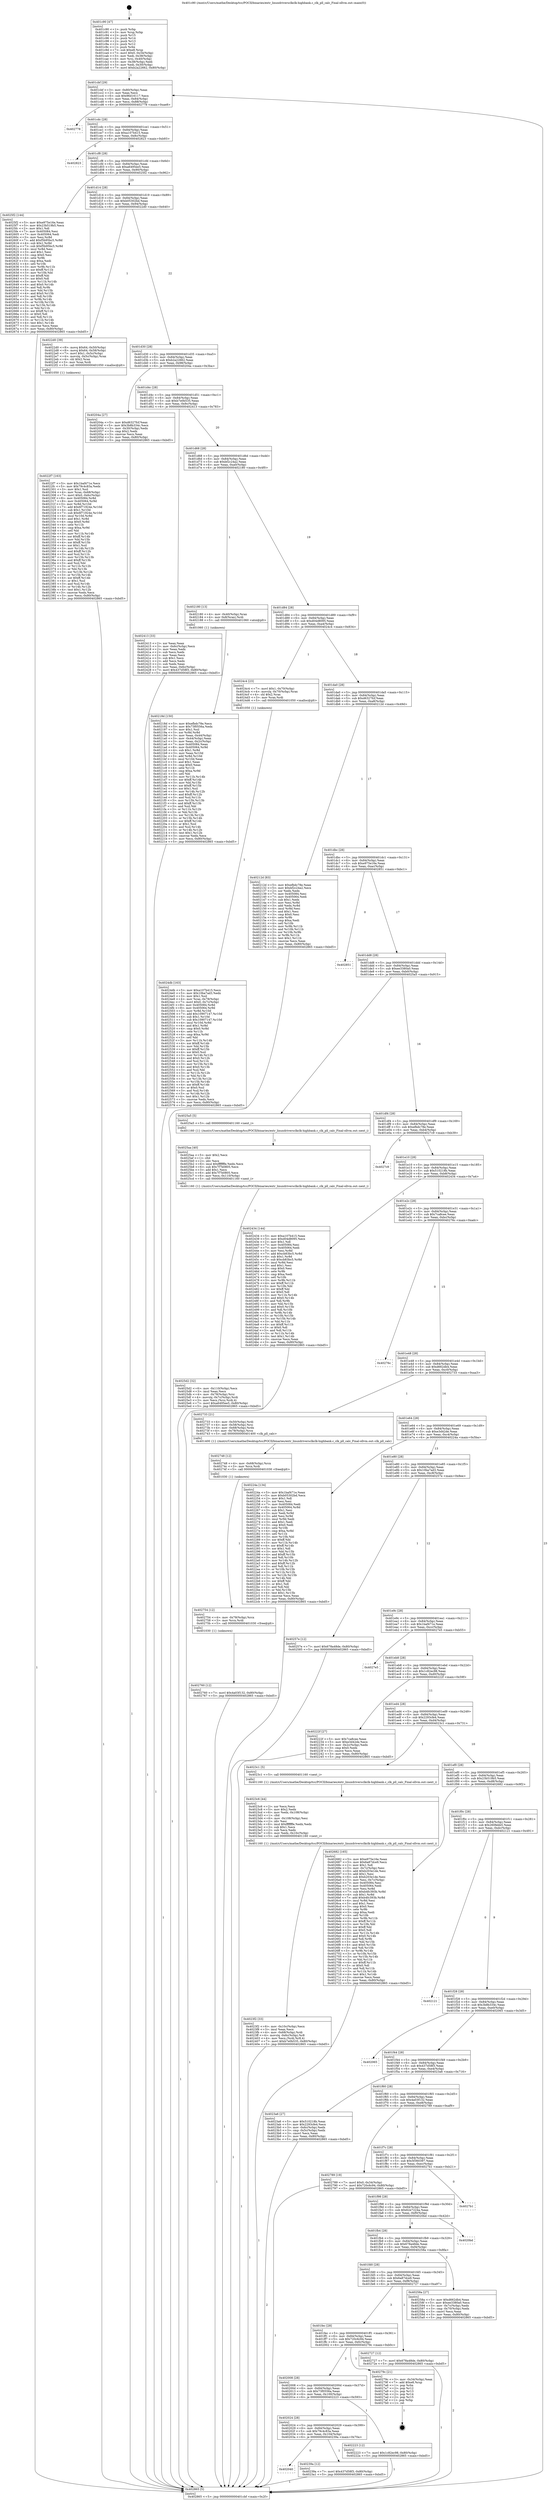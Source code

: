 digraph "0x401c90" {
  label = "0x401c90 (/mnt/c/Users/mathe/Desktop/tcc/POCII/binaries/extr_linuxdriversclkclk-highbank.c_clk_pll_calc_Final-ollvm.out::main(0))"
  labelloc = "t"
  node[shape=record]

  Entry [label="",width=0.3,height=0.3,shape=circle,fillcolor=black,style=filled]
  "0x401cbf" [label="{
     0x401cbf [29]\l
     | [instrs]\l
     &nbsp;&nbsp;0x401cbf \<+3\>: mov -0x80(%rbp),%eax\l
     &nbsp;&nbsp;0x401cc2 \<+2\>: mov %eax,%ecx\l
     &nbsp;&nbsp;0x401cc4 \<+6\>: sub $0x96d16117,%ecx\l
     &nbsp;&nbsp;0x401cca \<+6\>: mov %eax,-0x84(%rbp)\l
     &nbsp;&nbsp;0x401cd0 \<+6\>: mov %ecx,-0x88(%rbp)\l
     &nbsp;&nbsp;0x401cd6 \<+6\>: je 0000000000402778 \<main+0xae8\>\l
  }"]
  "0x402778" [label="{
     0x402778\l
  }", style=dashed]
  "0x401cdc" [label="{
     0x401cdc [28]\l
     | [instrs]\l
     &nbsp;&nbsp;0x401cdc \<+5\>: jmp 0000000000401ce1 \<main+0x51\>\l
     &nbsp;&nbsp;0x401ce1 \<+6\>: mov -0x84(%rbp),%eax\l
     &nbsp;&nbsp;0x401ce7 \<+5\>: sub $0xa107b415,%eax\l
     &nbsp;&nbsp;0x401cec \<+6\>: mov %eax,-0x8c(%rbp)\l
     &nbsp;&nbsp;0x401cf2 \<+6\>: je 0000000000402823 \<main+0xb93\>\l
  }"]
  Exit [label="",width=0.3,height=0.3,shape=circle,fillcolor=black,style=filled,peripheries=2]
  "0x402823" [label="{
     0x402823\l
  }", style=dashed]
  "0x401cf8" [label="{
     0x401cf8 [28]\l
     | [instrs]\l
     &nbsp;&nbsp;0x401cf8 \<+5\>: jmp 0000000000401cfd \<main+0x6d\>\l
     &nbsp;&nbsp;0x401cfd \<+6\>: mov -0x84(%rbp),%eax\l
     &nbsp;&nbsp;0x401d03 \<+5\>: sub $0xa6495ee5,%eax\l
     &nbsp;&nbsp;0x401d08 \<+6\>: mov %eax,-0x90(%rbp)\l
     &nbsp;&nbsp;0x401d0e \<+6\>: je 00000000004025f2 \<main+0x962\>\l
  }"]
  "0x402760" [label="{
     0x402760 [12]\l
     | [instrs]\l
     &nbsp;&nbsp;0x402760 \<+7\>: movl $0x4a03f132,-0x80(%rbp)\l
     &nbsp;&nbsp;0x402767 \<+5\>: jmp 0000000000402865 \<main+0xbd5\>\l
  }"]
  "0x4025f2" [label="{
     0x4025f2 [144]\l
     | [instrs]\l
     &nbsp;&nbsp;0x4025f2 \<+5\>: mov $0xe975e16e,%eax\l
     &nbsp;&nbsp;0x4025f7 \<+5\>: mov $0x23b519b5,%ecx\l
     &nbsp;&nbsp;0x4025fc \<+2\>: mov $0x1,%dl\l
     &nbsp;&nbsp;0x4025fe \<+7\>: mov 0x405084,%esi\l
     &nbsp;&nbsp;0x402605 \<+7\>: mov 0x405064,%edi\l
     &nbsp;&nbsp;0x40260c \<+3\>: mov %esi,%r8d\l
     &nbsp;&nbsp;0x40260f \<+7\>: add $0xf5b95bc5,%r8d\l
     &nbsp;&nbsp;0x402616 \<+4\>: sub $0x1,%r8d\l
     &nbsp;&nbsp;0x40261a \<+7\>: sub $0xf5b95bc5,%r8d\l
     &nbsp;&nbsp;0x402621 \<+4\>: imul %r8d,%esi\l
     &nbsp;&nbsp;0x402625 \<+3\>: and $0x1,%esi\l
     &nbsp;&nbsp;0x402628 \<+3\>: cmp $0x0,%esi\l
     &nbsp;&nbsp;0x40262b \<+4\>: sete %r9b\l
     &nbsp;&nbsp;0x40262f \<+3\>: cmp $0xa,%edi\l
     &nbsp;&nbsp;0x402632 \<+4\>: setl %r10b\l
     &nbsp;&nbsp;0x402636 \<+3\>: mov %r9b,%r11b\l
     &nbsp;&nbsp;0x402639 \<+4\>: xor $0xff,%r11b\l
     &nbsp;&nbsp;0x40263d \<+3\>: mov %r10b,%bl\l
     &nbsp;&nbsp;0x402640 \<+3\>: xor $0xff,%bl\l
     &nbsp;&nbsp;0x402643 \<+3\>: xor $0x0,%dl\l
     &nbsp;&nbsp;0x402646 \<+3\>: mov %r11b,%r14b\l
     &nbsp;&nbsp;0x402649 \<+4\>: and $0x0,%r14b\l
     &nbsp;&nbsp;0x40264d \<+3\>: and %dl,%r9b\l
     &nbsp;&nbsp;0x402650 \<+3\>: mov %bl,%r15b\l
     &nbsp;&nbsp;0x402653 \<+4\>: and $0x0,%r15b\l
     &nbsp;&nbsp;0x402657 \<+3\>: and %dl,%r10b\l
     &nbsp;&nbsp;0x40265a \<+3\>: or %r9b,%r14b\l
     &nbsp;&nbsp;0x40265d \<+3\>: or %r10b,%r15b\l
     &nbsp;&nbsp;0x402660 \<+3\>: xor %r15b,%r14b\l
     &nbsp;&nbsp;0x402663 \<+3\>: or %bl,%r11b\l
     &nbsp;&nbsp;0x402666 \<+4\>: xor $0xff,%r11b\l
     &nbsp;&nbsp;0x40266a \<+3\>: or $0x0,%dl\l
     &nbsp;&nbsp;0x40266d \<+3\>: and %dl,%r11b\l
     &nbsp;&nbsp;0x402670 \<+3\>: or %r11b,%r14b\l
     &nbsp;&nbsp;0x402673 \<+4\>: test $0x1,%r14b\l
     &nbsp;&nbsp;0x402677 \<+3\>: cmovne %ecx,%eax\l
     &nbsp;&nbsp;0x40267a \<+3\>: mov %eax,-0x80(%rbp)\l
     &nbsp;&nbsp;0x40267d \<+5\>: jmp 0000000000402865 \<main+0xbd5\>\l
  }"]
  "0x401d14" [label="{
     0x401d14 [28]\l
     | [instrs]\l
     &nbsp;&nbsp;0x401d14 \<+5\>: jmp 0000000000401d19 \<main+0x89\>\l
     &nbsp;&nbsp;0x401d19 \<+6\>: mov -0x84(%rbp),%eax\l
     &nbsp;&nbsp;0x401d1f \<+5\>: sub $0xb05302bd,%eax\l
     &nbsp;&nbsp;0x401d24 \<+6\>: mov %eax,-0x94(%rbp)\l
     &nbsp;&nbsp;0x401d2a \<+6\>: je 00000000004022d0 \<main+0x640\>\l
  }"]
  "0x402754" [label="{
     0x402754 [12]\l
     | [instrs]\l
     &nbsp;&nbsp;0x402754 \<+4\>: mov -0x78(%rbp),%rcx\l
     &nbsp;&nbsp;0x402758 \<+3\>: mov %rcx,%rdi\l
     &nbsp;&nbsp;0x40275b \<+5\>: call 0000000000401030 \<free@plt\>\l
     | [calls]\l
     &nbsp;&nbsp;0x401030 \{1\} (unknown)\l
  }"]
  "0x4022d0" [label="{
     0x4022d0 [39]\l
     | [instrs]\l
     &nbsp;&nbsp;0x4022d0 \<+8\>: movq $0x64,-0x50(%rbp)\l
     &nbsp;&nbsp;0x4022d8 \<+8\>: movq $0x64,-0x58(%rbp)\l
     &nbsp;&nbsp;0x4022e0 \<+7\>: movl $0x1,-0x5c(%rbp)\l
     &nbsp;&nbsp;0x4022e7 \<+4\>: movslq -0x5c(%rbp),%rax\l
     &nbsp;&nbsp;0x4022eb \<+4\>: shl $0x2,%rax\l
     &nbsp;&nbsp;0x4022ef \<+3\>: mov %rax,%rdi\l
     &nbsp;&nbsp;0x4022f2 \<+5\>: call 0000000000401050 \<malloc@plt\>\l
     | [calls]\l
     &nbsp;&nbsp;0x401050 \{1\} (unknown)\l
  }"]
  "0x401d30" [label="{
     0x401d30 [28]\l
     | [instrs]\l
     &nbsp;&nbsp;0x401d30 \<+5\>: jmp 0000000000401d35 \<main+0xa5\>\l
     &nbsp;&nbsp;0x401d35 \<+6\>: mov -0x84(%rbp),%eax\l
     &nbsp;&nbsp;0x401d3b \<+5\>: sub $0xb2a22662,%eax\l
     &nbsp;&nbsp;0x401d40 \<+6\>: mov %eax,-0x98(%rbp)\l
     &nbsp;&nbsp;0x401d46 \<+6\>: je 000000000040204a \<main+0x3ba\>\l
  }"]
  "0x402748" [label="{
     0x402748 [12]\l
     | [instrs]\l
     &nbsp;&nbsp;0x402748 \<+4\>: mov -0x68(%rbp),%rcx\l
     &nbsp;&nbsp;0x40274c \<+3\>: mov %rcx,%rdi\l
     &nbsp;&nbsp;0x40274f \<+5\>: call 0000000000401030 \<free@plt\>\l
     | [calls]\l
     &nbsp;&nbsp;0x401030 \{1\} (unknown)\l
  }"]
  "0x40204a" [label="{
     0x40204a [27]\l
     | [instrs]\l
     &nbsp;&nbsp;0x40204a \<+5\>: mov $0xd6327fcf,%eax\l
     &nbsp;&nbsp;0x40204f \<+5\>: mov $0x3b8b334c,%ecx\l
     &nbsp;&nbsp;0x402054 \<+3\>: mov -0x30(%rbp),%edx\l
     &nbsp;&nbsp;0x402057 \<+3\>: cmp $0x2,%edx\l
     &nbsp;&nbsp;0x40205a \<+3\>: cmovne %ecx,%eax\l
     &nbsp;&nbsp;0x40205d \<+3\>: mov %eax,-0x80(%rbp)\l
     &nbsp;&nbsp;0x402060 \<+5\>: jmp 0000000000402865 \<main+0xbd5\>\l
  }"]
  "0x401d4c" [label="{
     0x401d4c [28]\l
     | [instrs]\l
     &nbsp;&nbsp;0x401d4c \<+5\>: jmp 0000000000401d51 \<main+0xc1\>\l
     &nbsp;&nbsp;0x401d51 \<+6\>: mov -0x84(%rbp),%eax\l
     &nbsp;&nbsp;0x401d57 \<+5\>: sub $0xb7e0b535,%eax\l
     &nbsp;&nbsp;0x401d5c \<+6\>: mov %eax,-0x9c(%rbp)\l
     &nbsp;&nbsp;0x401d62 \<+6\>: je 0000000000402413 \<main+0x783\>\l
  }"]
  "0x402865" [label="{
     0x402865 [5]\l
     | [instrs]\l
     &nbsp;&nbsp;0x402865 \<+5\>: jmp 0000000000401cbf \<main+0x2f\>\l
  }"]
  "0x401c90" [label="{
     0x401c90 [47]\l
     | [instrs]\l
     &nbsp;&nbsp;0x401c90 \<+1\>: push %rbp\l
     &nbsp;&nbsp;0x401c91 \<+3\>: mov %rsp,%rbp\l
     &nbsp;&nbsp;0x401c94 \<+2\>: push %r15\l
     &nbsp;&nbsp;0x401c96 \<+2\>: push %r14\l
     &nbsp;&nbsp;0x401c98 \<+2\>: push %r13\l
     &nbsp;&nbsp;0x401c9a \<+2\>: push %r12\l
     &nbsp;&nbsp;0x401c9c \<+1\>: push %rbx\l
     &nbsp;&nbsp;0x401c9d \<+7\>: sub $0xe8,%rsp\l
     &nbsp;&nbsp;0x401ca4 \<+7\>: movl $0x0,-0x34(%rbp)\l
     &nbsp;&nbsp;0x401cab \<+3\>: mov %edi,-0x38(%rbp)\l
     &nbsp;&nbsp;0x401cae \<+4\>: mov %rsi,-0x40(%rbp)\l
     &nbsp;&nbsp;0x401cb2 \<+3\>: mov -0x38(%rbp),%edi\l
     &nbsp;&nbsp;0x401cb5 \<+3\>: mov %edi,-0x30(%rbp)\l
     &nbsp;&nbsp;0x401cb8 \<+7\>: movl $0xb2a22662,-0x80(%rbp)\l
  }"]
  "0x4025d2" [label="{
     0x4025d2 [32]\l
     | [instrs]\l
     &nbsp;&nbsp;0x4025d2 \<+6\>: mov -0x110(%rbp),%ecx\l
     &nbsp;&nbsp;0x4025d8 \<+3\>: imul %eax,%ecx\l
     &nbsp;&nbsp;0x4025db \<+4\>: mov -0x78(%rbp),%rsi\l
     &nbsp;&nbsp;0x4025df \<+4\>: movslq -0x7c(%rbp),%rdi\l
     &nbsp;&nbsp;0x4025e3 \<+3\>: mov %ecx,(%rsi,%rdi,4)\l
     &nbsp;&nbsp;0x4025e6 \<+7\>: movl $0xa6495ee5,-0x80(%rbp)\l
     &nbsp;&nbsp;0x4025ed \<+5\>: jmp 0000000000402865 \<main+0xbd5\>\l
  }"]
  "0x402413" [label="{
     0x402413 [33]\l
     | [instrs]\l
     &nbsp;&nbsp;0x402413 \<+2\>: xor %eax,%eax\l
     &nbsp;&nbsp;0x402415 \<+3\>: mov -0x6c(%rbp),%ecx\l
     &nbsp;&nbsp;0x402418 \<+2\>: mov %eax,%edx\l
     &nbsp;&nbsp;0x40241a \<+2\>: sub %ecx,%edx\l
     &nbsp;&nbsp;0x40241c \<+2\>: mov %eax,%ecx\l
     &nbsp;&nbsp;0x40241e \<+3\>: sub $0x1,%ecx\l
     &nbsp;&nbsp;0x402421 \<+2\>: add %ecx,%edx\l
     &nbsp;&nbsp;0x402423 \<+2\>: sub %edx,%eax\l
     &nbsp;&nbsp;0x402425 \<+3\>: mov %eax,-0x6c(%rbp)\l
     &nbsp;&nbsp;0x402428 \<+7\>: movl $0x437d58f3,-0x80(%rbp)\l
     &nbsp;&nbsp;0x40242f \<+5\>: jmp 0000000000402865 \<main+0xbd5\>\l
  }"]
  "0x401d68" [label="{
     0x401d68 [28]\l
     | [instrs]\l
     &nbsp;&nbsp;0x401d68 \<+5\>: jmp 0000000000401d6d \<main+0xdd\>\l
     &nbsp;&nbsp;0x401d6d \<+6\>: mov -0x84(%rbp),%eax\l
     &nbsp;&nbsp;0x401d73 \<+5\>: sub $0xbf2c24a2,%eax\l
     &nbsp;&nbsp;0x401d78 \<+6\>: mov %eax,-0xa0(%rbp)\l
     &nbsp;&nbsp;0x401d7e \<+6\>: je 0000000000402180 \<main+0x4f0\>\l
  }"]
  "0x4025aa" [label="{
     0x4025aa [40]\l
     | [instrs]\l
     &nbsp;&nbsp;0x4025aa \<+5\>: mov $0x2,%ecx\l
     &nbsp;&nbsp;0x4025af \<+1\>: cltd\l
     &nbsp;&nbsp;0x4025b0 \<+2\>: idiv %ecx\l
     &nbsp;&nbsp;0x4025b2 \<+6\>: imul $0xfffffffe,%edx,%ecx\l
     &nbsp;&nbsp;0x4025b8 \<+6\>: sub $0x7f7b0805,%ecx\l
     &nbsp;&nbsp;0x4025be \<+3\>: add $0x1,%ecx\l
     &nbsp;&nbsp;0x4025c1 \<+6\>: add $0x7f7b0805,%ecx\l
     &nbsp;&nbsp;0x4025c7 \<+6\>: mov %ecx,-0x110(%rbp)\l
     &nbsp;&nbsp;0x4025cd \<+5\>: call 0000000000401160 \<next_i\>\l
     | [calls]\l
     &nbsp;&nbsp;0x401160 \{1\} (/mnt/c/Users/mathe/Desktop/tcc/POCII/binaries/extr_linuxdriversclkclk-highbank.c_clk_pll_calc_Final-ollvm.out::next_i)\l
  }"]
  "0x402180" [label="{
     0x402180 [13]\l
     | [instrs]\l
     &nbsp;&nbsp;0x402180 \<+4\>: mov -0x40(%rbp),%rax\l
     &nbsp;&nbsp;0x402184 \<+4\>: mov 0x8(%rax),%rdi\l
     &nbsp;&nbsp;0x402188 \<+5\>: call 0000000000401060 \<atoi@plt\>\l
     | [calls]\l
     &nbsp;&nbsp;0x401060 \{1\} (unknown)\l
  }"]
  "0x401d84" [label="{
     0x401d84 [28]\l
     | [instrs]\l
     &nbsp;&nbsp;0x401d84 \<+5\>: jmp 0000000000401d89 \<main+0xf9\>\l
     &nbsp;&nbsp;0x401d89 \<+6\>: mov -0x84(%rbp),%eax\l
     &nbsp;&nbsp;0x401d8f \<+5\>: sub $0xd04d8095,%eax\l
     &nbsp;&nbsp;0x401d94 \<+6\>: mov %eax,-0xa4(%rbp)\l
     &nbsp;&nbsp;0x401d9a \<+6\>: je 00000000004024c4 \<main+0x834\>\l
  }"]
  "0x4024db" [label="{
     0x4024db [163]\l
     | [instrs]\l
     &nbsp;&nbsp;0x4024db \<+5\>: mov $0xa107b415,%ecx\l
     &nbsp;&nbsp;0x4024e0 \<+5\>: mov $0x10ba7ad3,%edx\l
     &nbsp;&nbsp;0x4024e5 \<+3\>: mov $0x1,%sil\l
     &nbsp;&nbsp;0x4024e8 \<+4\>: mov %rax,-0x78(%rbp)\l
     &nbsp;&nbsp;0x4024ec \<+7\>: movl $0x0,-0x7c(%rbp)\l
     &nbsp;&nbsp;0x4024f3 \<+8\>: mov 0x405084,%r8d\l
     &nbsp;&nbsp;0x4024fb \<+8\>: mov 0x405064,%r9d\l
     &nbsp;&nbsp;0x402503 \<+3\>: mov %r8d,%r10d\l
     &nbsp;&nbsp;0x402506 \<+7\>: add $0x10907147,%r10d\l
     &nbsp;&nbsp;0x40250d \<+4\>: sub $0x1,%r10d\l
     &nbsp;&nbsp;0x402511 \<+7\>: sub $0x10907147,%r10d\l
     &nbsp;&nbsp;0x402518 \<+4\>: imul %r10d,%r8d\l
     &nbsp;&nbsp;0x40251c \<+4\>: and $0x1,%r8d\l
     &nbsp;&nbsp;0x402520 \<+4\>: cmp $0x0,%r8d\l
     &nbsp;&nbsp;0x402524 \<+4\>: sete %r11b\l
     &nbsp;&nbsp;0x402528 \<+4\>: cmp $0xa,%r9d\l
     &nbsp;&nbsp;0x40252c \<+3\>: setl %bl\l
     &nbsp;&nbsp;0x40252f \<+3\>: mov %r11b,%r14b\l
     &nbsp;&nbsp;0x402532 \<+4\>: xor $0xff,%r14b\l
     &nbsp;&nbsp;0x402536 \<+3\>: mov %bl,%r15b\l
     &nbsp;&nbsp;0x402539 \<+4\>: xor $0xff,%r15b\l
     &nbsp;&nbsp;0x40253d \<+4\>: xor $0x0,%sil\l
     &nbsp;&nbsp;0x402541 \<+3\>: mov %r14b,%r12b\l
     &nbsp;&nbsp;0x402544 \<+4\>: and $0x0,%r12b\l
     &nbsp;&nbsp;0x402548 \<+3\>: and %sil,%r11b\l
     &nbsp;&nbsp;0x40254b \<+3\>: mov %r15b,%r13b\l
     &nbsp;&nbsp;0x40254e \<+4\>: and $0x0,%r13b\l
     &nbsp;&nbsp;0x402552 \<+3\>: and %sil,%bl\l
     &nbsp;&nbsp;0x402555 \<+3\>: or %r11b,%r12b\l
     &nbsp;&nbsp;0x402558 \<+3\>: or %bl,%r13b\l
     &nbsp;&nbsp;0x40255b \<+3\>: xor %r13b,%r12b\l
     &nbsp;&nbsp;0x40255e \<+3\>: or %r15b,%r14b\l
     &nbsp;&nbsp;0x402561 \<+4\>: xor $0xff,%r14b\l
     &nbsp;&nbsp;0x402565 \<+4\>: or $0x0,%sil\l
     &nbsp;&nbsp;0x402569 \<+3\>: and %sil,%r14b\l
     &nbsp;&nbsp;0x40256c \<+3\>: or %r14b,%r12b\l
     &nbsp;&nbsp;0x40256f \<+4\>: test $0x1,%r12b\l
     &nbsp;&nbsp;0x402573 \<+3\>: cmovne %edx,%ecx\l
     &nbsp;&nbsp;0x402576 \<+3\>: mov %ecx,-0x80(%rbp)\l
     &nbsp;&nbsp;0x402579 \<+5\>: jmp 0000000000402865 \<main+0xbd5\>\l
  }"]
  "0x4024c4" [label="{
     0x4024c4 [23]\l
     | [instrs]\l
     &nbsp;&nbsp;0x4024c4 \<+7\>: movl $0x1,-0x70(%rbp)\l
     &nbsp;&nbsp;0x4024cb \<+4\>: movslq -0x70(%rbp),%rax\l
     &nbsp;&nbsp;0x4024cf \<+4\>: shl $0x2,%rax\l
     &nbsp;&nbsp;0x4024d3 \<+3\>: mov %rax,%rdi\l
     &nbsp;&nbsp;0x4024d6 \<+5\>: call 0000000000401050 \<malloc@plt\>\l
     | [calls]\l
     &nbsp;&nbsp;0x401050 \{1\} (unknown)\l
  }"]
  "0x401da0" [label="{
     0x401da0 [28]\l
     | [instrs]\l
     &nbsp;&nbsp;0x401da0 \<+5\>: jmp 0000000000401da5 \<main+0x115\>\l
     &nbsp;&nbsp;0x401da5 \<+6\>: mov -0x84(%rbp),%eax\l
     &nbsp;&nbsp;0x401dab \<+5\>: sub $0xd6327fcf,%eax\l
     &nbsp;&nbsp;0x401db0 \<+6\>: mov %eax,-0xa8(%rbp)\l
     &nbsp;&nbsp;0x401db6 \<+6\>: je 000000000040212d \<main+0x49d\>\l
  }"]
  "0x4023f2" [label="{
     0x4023f2 [33]\l
     | [instrs]\l
     &nbsp;&nbsp;0x4023f2 \<+6\>: mov -0x10c(%rbp),%ecx\l
     &nbsp;&nbsp;0x4023f8 \<+3\>: imul %eax,%ecx\l
     &nbsp;&nbsp;0x4023fb \<+4\>: mov -0x68(%rbp),%rdi\l
     &nbsp;&nbsp;0x4023ff \<+4\>: movslq -0x6c(%rbp),%r8\l
     &nbsp;&nbsp;0x402403 \<+4\>: mov %ecx,(%rdi,%r8,4)\l
     &nbsp;&nbsp;0x402407 \<+7\>: movl $0xb7e0b535,-0x80(%rbp)\l
     &nbsp;&nbsp;0x40240e \<+5\>: jmp 0000000000402865 \<main+0xbd5\>\l
  }"]
  "0x40212d" [label="{
     0x40212d [83]\l
     | [instrs]\l
     &nbsp;&nbsp;0x40212d \<+5\>: mov $0xefbdc78e,%eax\l
     &nbsp;&nbsp;0x402132 \<+5\>: mov $0xbf2c24a2,%ecx\l
     &nbsp;&nbsp;0x402137 \<+2\>: xor %edx,%edx\l
     &nbsp;&nbsp;0x402139 \<+7\>: mov 0x405084,%esi\l
     &nbsp;&nbsp;0x402140 \<+7\>: mov 0x405064,%edi\l
     &nbsp;&nbsp;0x402147 \<+3\>: sub $0x1,%edx\l
     &nbsp;&nbsp;0x40214a \<+3\>: mov %esi,%r8d\l
     &nbsp;&nbsp;0x40214d \<+3\>: add %edx,%r8d\l
     &nbsp;&nbsp;0x402150 \<+4\>: imul %r8d,%esi\l
     &nbsp;&nbsp;0x402154 \<+3\>: and $0x1,%esi\l
     &nbsp;&nbsp;0x402157 \<+3\>: cmp $0x0,%esi\l
     &nbsp;&nbsp;0x40215a \<+4\>: sete %r9b\l
     &nbsp;&nbsp;0x40215e \<+3\>: cmp $0xa,%edi\l
     &nbsp;&nbsp;0x402161 \<+4\>: setl %r10b\l
     &nbsp;&nbsp;0x402165 \<+3\>: mov %r9b,%r11b\l
     &nbsp;&nbsp;0x402168 \<+3\>: and %r10b,%r11b\l
     &nbsp;&nbsp;0x40216b \<+3\>: xor %r10b,%r9b\l
     &nbsp;&nbsp;0x40216e \<+3\>: or %r9b,%r11b\l
     &nbsp;&nbsp;0x402171 \<+4\>: test $0x1,%r11b\l
     &nbsp;&nbsp;0x402175 \<+3\>: cmovne %ecx,%eax\l
     &nbsp;&nbsp;0x402178 \<+3\>: mov %eax,-0x80(%rbp)\l
     &nbsp;&nbsp;0x40217b \<+5\>: jmp 0000000000402865 \<main+0xbd5\>\l
  }"]
  "0x401dbc" [label="{
     0x401dbc [28]\l
     | [instrs]\l
     &nbsp;&nbsp;0x401dbc \<+5\>: jmp 0000000000401dc1 \<main+0x131\>\l
     &nbsp;&nbsp;0x401dc1 \<+6\>: mov -0x84(%rbp),%eax\l
     &nbsp;&nbsp;0x401dc7 \<+5\>: sub $0xe975e16e,%eax\l
     &nbsp;&nbsp;0x401dcc \<+6\>: mov %eax,-0xac(%rbp)\l
     &nbsp;&nbsp;0x401dd2 \<+6\>: je 0000000000402851 \<main+0xbc1\>\l
  }"]
  "0x40218d" [label="{
     0x40218d [150]\l
     | [instrs]\l
     &nbsp;&nbsp;0x40218d \<+5\>: mov $0xefbdc78e,%ecx\l
     &nbsp;&nbsp;0x402192 \<+5\>: mov $0x73f0556a,%edx\l
     &nbsp;&nbsp;0x402197 \<+3\>: mov $0x1,%sil\l
     &nbsp;&nbsp;0x40219a \<+3\>: xor %r8d,%r8d\l
     &nbsp;&nbsp;0x40219d \<+3\>: mov %eax,-0x44(%rbp)\l
     &nbsp;&nbsp;0x4021a0 \<+3\>: mov -0x44(%rbp),%eax\l
     &nbsp;&nbsp;0x4021a3 \<+3\>: mov %eax,-0x2c(%rbp)\l
     &nbsp;&nbsp;0x4021a6 \<+7\>: mov 0x405084,%eax\l
     &nbsp;&nbsp;0x4021ad \<+8\>: mov 0x405064,%r9d\l
     &nbsp;&nbsp;0x4021b5 \<+4\>: sub $0x1,%r8d\l
     &nbsp;&nbsp;0x4021b9 \<+3\>: mov %eax,%r10d\l
     &nbsp;&nbsp;0x4021bc \<+3\>: add %r8d,%r10d\l
     &nbsp;&nbsp;0x4021bf \<+4\>: imul %r10d,%eax\l
     &nbsp;&nbsp;0x4021c3 \<+3\>: and $0x1,%eax\l
     &nbsp;&nbsp;0x4021c6 \<+3\>: cmp $0x0,%eax\l
     &nbsp;&nbsp;0x4021c9 \<+4\>: sete %r11b\l
     &nbsp;&nbsp;0x4021cd \<+4\>: cmp $0xa,%r9d\l
     &nbsp;&nbsp;0x4021d1 \<+3\>: setl %bl\l
     &nbsp;&nbsp;0x4021d4 \<+3\>: mov %r11b,%r14b\l
     &nbsp;&nbsp;0x4021d7 \<+4\>: xor $0xff,%r14b\l
     &nbsp;&nbsp;0x4021db \<+3\>: mov %bl,%r15b\l
     &nbsp;&nbsp;0x4021de \<+4\>: xor $0xff,%r15b\l
     &nbsp;&nbsp;0x4021e2 \<+4\>: xor $0x1,%sil\l
     &nbsp;&nbsp;0x4021e6 \<+3\>: mov %r14b,%r12b\l
     &nbsp;&nbsp;0x4021e9 \<+4\>: and $0xff,%r12b\l
     &nbsp;&nbsp;0x4021ed \<+3\>: and %sil,%r11b\l
     &nbsp;&nbsp;0x4021f0 \<+3\>: mov %r15b,%r13b\l
     &nbsp;&nbsp;0x4021f3 \<+4\>: and $0xff,%r13b\l
     &nbsp;&nbsp;0x4021f7 \<+3\>: and %sil,%bl\l
     &nbsp;&nbsp;0x4021fa \<+3\>: or %r11b,%r12b\l
     &nbsp;&nbsp;0x4021fd \<+3\>: or %bl,%r13b\l
     &nbsp;&nbsp;0x402200 \<+3\>: xor %r13b,%r12b\l
     &nbsp;&nbsp;0x402203 \<+3\>: or %r15b,%r14b\l
     &nbsp;&nbsp;0x402206 \<+4\>: xor $0xff,%r14b\l
     &nbsp;&nbsp;0x40220a \<+4\>: or $0x1,%sil\l
     &nbsp;&nbsp;0x40220e \<+3\>: and %sil,%r14b\l
     &nbsp;&nbsp;0x402211 \<+3\>: or %r14b,%r12b\l
     &nbsp;&nbsp;0x402214 \<+4\>: test $0x1,%r12b\l
     &nbsp;&nbsp;0x402218 \<+3\>: cmovne %edx,%ecx\l
     &nbsp;&nbsp;0x40221b \<+3\>: mov %ecx,-0x80(%rbp)\l
     &nbsp;&nbsp;0x40221e \<+5\>: jmp 0000000000402865 \<main+0xbd5\>\l
  }"]
  "0x4023c6" [label="{
     0x4023c6 [44]\l
     | [instrs]\l
     &nbsp;&nbsp;0x4023c6 \<+2\>: xor %ecx,%ecx\l
     &nbsp;&nbsp;0x4023c8 \<+5\>: mov $0x2,%edx\l
     &nbsp;&nbsp;0x4023cd \<+6\>: mov %edx,-0x108(%rbp)\l
     &nbsp;&nbsp;0x4023d3 \<+1\>: cltd\l
     &nbsp;&nbsp;0x4023d4 \<+6\>: mov -0x108(%rbp),%esi\l
     &nbsp;&nbsp;0x4023da \<+2\>: idiv %esi\l
     &nbsp;&nbsp;0x4023dc \<+6\>: imul $0xfffffffe,%edx,%edx\l
     &nbsp;&nbsp;0x4023e2 \<+3\>: sub $0x1,%ecx\l
     &nbsp;&nbsp;0x4023e5 \<+2\>: sub %ecx,%edx\l
     &nbsp;&nbsp;0x4023e7 \<+6\>: mov %edx,-0x10c(%rbp)\l
     &nbsp;&nbsp;0x4023ed \<+5\>: call 0000000000401160 \<next_i\>\l
     | [calls]\l
     &nbsp;&nbsp;0x401160 \{1\} (/mnt/c/Users/mathe/Desktop/tcc/POCII/binaries/extr_linuxdriversclkclk-highbank.c_clk_pll_calc_Final-ollvm.out::next_i)\l
  }"]
  "0x402851" [label="{
     0x402851\l
  }", style=dashed]
  "0x401dd8" [label="{
     0x401dd8 [28]\l
     | [instrs]\l
     &nbsp;&nbsp;0x401dd8 \<+5\>: jmp 0000000000401ddd \<main+0x14d\>\l
     &nbsp;&nbsp;0x401ddd \<+6\>: mov -0x84(%rbp),%eax\l
     &nbsp;&nbsp;0x401de3 \<+5\>: sub $0xee3380a0,%eax\l
     &nbsp;&nbsp;0x401de8 \<+6\>: mov %eax,-0xb0(%rbp)\l
     &nbsp;&nbsp;0x401dee \<+6\>: je 00000000004025a5 \<main+0x915\>\l
  }"]
  "0x402040" [label="{
     0x402040\l
  }", style=dashed]
  "0x4025a5" [label="{
     0x4025a5 [5]\l
     | [instrs]\l
     &nbsp;&nbsp;0x4025a5 \<+5\>: call 0000000000401160 \<next_i\>\l
     | [calls]\l
     &nbsp;&nbsp;0x401160 \{1\} (/mnt/c/Users/mathe/Desktop/tcc/POCII/binaries/extr_linuxdriversclkclk-highbank.c_clk_pll_calc_Final-ollvm.out::next_i)\l
  }"]
  "0x401df4" [label="{
     0x401df4 [28]\l
     | [instrs]\l
     &nbsp;&nbsp;0x401df4 \<+5\>: jmp 0000000000401df9 \<main+0x169\>\l
     &nbsp;&nbsp;0x401df9 \<+6\>: mov -0x84(%rbp),%eax\l
     &nbsp;&nbsp;0x401dff \<+5\>: sub $0xefbdc78e,%eax\l
     &nbsp;&nbsp;0x401e04 \<+6\>: mov %eax,-0xb4(%rbp)\l
     &nbsp;&nbsp;0x401e0a \<+6\>: je 00000000004027c9 \<main+0xb39\>\l
  }"]
  "0x40239a" [label="{
     0x40239a [12]\l
     | [instrs]\l
     &nbsp;&nbsp;0x40239a \<+7\>: movl $0x437d58f3,-0x80(%rbp)\l
     &nbsp;&nbsp;0x4023a1 \<+5\>: jmp 0000000000402865 \<main+0xbd5\>\l
  }"]
  "0x4027c9" [label="{
     0x4027c9\l
  }", style=dashed]
  "0x401e10" [label="{
     0x401e10 [28]\l
     | [instrs]\l
     &nbsp;&nbsp;0x401e10 \<+5\>: jmp 0000000000401e15 \<main+0x185\>\l
     &nbsp;&nbsp;0x401e15 \<+6\>: mov -0x84(%rbp),%eax\l
     &nbsp;&nbsp;0x401e1b \<+5\>: sub $0x510218b,%eax\l
     &nbsp;&nbsp;0x401e20 \<+6\>: mov %eax,-0xb8(%rbp)\l
     &nbsp;&nbsp;0x401e26 \<+6\>: je 0000000000402434 \<main+0x7a4\>\l
  }"]
  "0x4022f7" [label="{
     0x4022f7 [163]\l
     | [instrs]\l
     &nbsp;&nbsp;0x4022f7 \<+5\>: mov $0x1baf471e,%ecx\l
     &nbsp;&nbsp;0x4022fc \<+5\>: mov $0x79c4c83a,%edx\l
     &nbsp;&nbsp;0x402301 \<+3\>: mov $0x1,%sil\l
     &nbsp;&nbsp;0x402304 \<+4\>: mov %rax,-0x68(%rbp)\l
     &nbsp;&nbsp;0x402308 \<+7\>: movl $0x0,-0x6c(%rbp)\l
     &nbsp;&nbsp;0x40230f \<+8\>: mov 0x405084,%r8d\l
     &nbsp;&nbsp;0x402317 \<+8\>: mov 0x405064,%r9d\l
     &nbsp;&nbsp;0x40231f \<+3\>: mov %r8d,%r10d\l
     &nbsp;&nbsp;0x402322 \<+7\>: add $0x6f71924e,%r10d\l
     &nbsp;&nbsp;0x402329 \<+4\>: sub $0x1,%r10d\l
     &nbsp;&nbsp;0x40232d \<+7\>: sub $0x6f71924e,%r10d\l
     &nbsp;&nbsp;0x402334 \<+4\>: imul %r10d,%r8d\l
     &nbsp;&nbsp;0x402338 \<+4\>: and $0x1,%r8d\l
     &nbsp;&nbsp;0x40233c \<+4\>: cmp $0x0,%r8d\l
     &nbsp;&nbsp;0x402340 \<+4\>: sete %r11b\l
     &nbsp;&nbsp;0x402344 \<+4\>: cmp $0xa,%r9d\l
     &nbsp;&nbsp;0x402348 \<+3\>: setl %bl\l
     &nbsp;&nbsp;0x40234b \<+3\>: mov %r11b,%r14b\l
     &nbsp;&nbsp;0x40234e \<+4\>: xor $0xff,%r14b\l
     &nbsp;&nbsp;0x402352 \<+3\>: mov %bl,%r15b\l
     &nbsp;&nbsp;0x402355 \<+4\>: xor $0xff,%r15b\l
     &nbsp;&nbsp;0x402359 \<+4\>: xor $0x1,%sil\l
     &nbsp;&nbsp;0x40235d \<+3\>: mov %r14b,%r12b\l
     &nbsp;&nbsp;0x402360 \<+4\>: and $0xff,%r12b\l
     &nbsp;&nbsp;0x402364 \<+3\>: and %sil,%r11b\l
     &nbsp;&nbsp;0x402367 \<+3\>: mov %r15b,%r13b\l
     &nbsp;&nbsp;0x40236a \<+4\>: and $0xff,%r13b\l
     &nbsp;&nbsp;0x40236e \<+3\>: and %sil,%bl\l
     &nbsp;&nbsp;0x402371 \<+3\>: or %r11b,%r12b\l
     &nbsp;&nbsp;0x402374 \<+3\>: or %bl,%r13b\l
     &nbsp;&nbsp;0x402377 \<+3\>: xor %r13b,%r12b\l
     &nbsp;&nbsp;0x40237a \<+3\>: or %r15b,%r14b\l
     &nbsp;&nbsp;0x40237d \<+4\>: xor $0xff,%r14b\l
     &nbsp;&nbsp;0x402381 \<+4\>: or $0x1,%sil\l
     &nbsp;&nbsp;0x402385 \<+3\>: and %sil,%r14b\l
     &nbsp;&nbsp;0x402388 \<+3\>: or %r14b,%r12b\l
     &nbsp;&nbsp;0x40238b \<+4\>: test $0x1,%r12b\l
     &nbsp;&nbsp;0x40238f \<+3\>: cmovne %edx,%ecx\l
     &nbsp;&nbsp;0x402392 \<+3\>: mov %ecx,-0x80(%rbp)\l
     &nbsp;&nbsp;0x402395 \<+5\>: jmp 0000000000402865 \<main+0xbd5\>\l
  }"]
  "0x402434" [label="{
     0x402434 [144]\l
     | [instrs]\l
     &nbsp;&nbsp;0x402434 \<+5\>: mov $0xa107b415,%eax\l
     &nbsp;&nbsp;0x402439 \<+5\>: mov $0xd04d8095,%ecx\l
     &nbsp;&nbsp;0x40243e \<+2\>: mov $0x1,%dl\l
     &nbsp;&nbsp;0x402440 \<+7\>: mov 0x405084,%esi\l
     &nbsp;&nbsp;0x402447 \<+7\>: mov 0x405064,%edi\l
     &nbsp;&nbsp;0x40244e \<+3\>: mov %esi,%r8d\l
     &nbsp;&nbsp;0x402451 \<+7\>: add $0xcb83bc5,%r8d\l
     &nbsp;&nbsp;0x402458 \<+4\>: sub $0x1,%r8d\l
     &nbsp;&nbsp;0x40245c \<+7\>: sub $0xcb83bc5,%r8d\l
     &nbsp;&nbsp;0x402463 \<+4\>: imul %r8d,%esi\l
     &nbsp;&nbsp;0x402467 \<+3\>: and $0x1,%esi\l
     &nbsp;&nbsp;0x40246a \<+3\>: cmp $0x0,%esi\l
     &nbsp;&nbsp;0x40246d \<+4\>: sete %r9b\l
     &nbsp;&nbsp;0x402471 \<+3\>: cmp $0xa,%edi\l
     &nbsp;&nbsp;0x402474 \<+4\>: setl %r10b\l
     &nbsp;&nbsp;0x402478 \<+3\>: mov %r9b,%r11b\l
     &nbsp;&nbsp;0x40247b \<+4\>: xor $0xff,%r11b\l
     &nbsp;&nbsp;0x40247f \<+3\>: mov %r10b,%bl\l
     &nbsp;&nbsp;0x402482 \<+3\>: xor $0xff,%bl\l
     &nbsp;&nbsp;0x402485 \<+3\>: xor $0x0,%dl\l
     &nbsp;&nbsp;0x402488 \<+3\>: mov %r11b,%r14b\l
     &nbsp;&nbsp;0x40248b \<+4\>: and $0x0,%r14b\l
     &nbsp;&nbsp;0x40248f \<+3\>: and %dl,%r9b\l
     &nbsp;&nbsp;0x402492 \<+3\>: mov %bl,%r15b\l
     &nbsp;&nbsp;0x402495 \<+4\>: and $0x0,%r15b\l
     &nbsp;&nbsp;0x402499 \<+3\>: and %dl,%r10b\l
     &nbsp;&nbsp;0x40249c \<+3\>: or %r9b,%r14b\l
     &nbsp;&nbsp;0x40249f \<+3\>: or %r10b,%r15b\l
     &nbsp;&nbsp;0x4024a2 \<+3\>: xor %r15b,%r14b\l
     &nbsp;&nbsp;0x4024a5 \<+3\>: or %bl,%r11b\l
     &nbsp;&nbsp;0x4024a8 \<+4\>: xor $0xff,%r11b\l
     &nbsp;&nbsp;0x4024ac \<+3\>: or $0x0,%dl\l
     &nbsp;&nbsp;0x4024af \<+3\>: and %dl,%r11b\l
     &nbsp;&nbsp;0x4024b2 \<+3\>: or %r11b,%r14b\l
     &nbsp;&nbsp;0x4024b5 \<+4\>: test $0x1,%r14b\l
     &nbsp;&nbsp;0x4024b9 \<+3\>: cmovne %ecx,%eax\l
     &nbsp;&nbsp;0x4024bc \<+3\>: mov %eax,-0x80(%rbp)\l
     &nbsp;&nbsp;0x4024bf \<+5\>: jmp 0000000000402865 \<main+0xbd5\>\l
  }"]
  "0x401e2c" [label="{
     0x401e2c [28]\l
     | [instrs]\l
     &nbsp;&nbsp;0x401e2c \<+5\>: jmp 0000000000401e31 \<main+0x1a1\>\l
     &nbsp;&nbsp;0x401e31 \<+6\>: mov -0x84(%rbp),%eax\l
     &nbsp;&nbsp;0x401e37 \<+5\>: sub $0x7ca8cee,%eax\l
     &nbsp;&nbsp;0x401e3c \<+6\>: mov %eax,-0xbc(%rbp)\l
     &nbsp;&nbsp;0x401e42 \<+6\>: je 000000000040276c \<main+0xadc\>\l
  }"]
  "0x402024" [label="{
     0x402024 [28]\l
     | [instrs]\l
     &nbsp;&nbsp;0x402024 \<+5\>: jmp 0000000000402029 \<main+0x399\>\l
     &nbsp;&nbsp;0x402029 \<+6\>: mov -0x84(%rbp),%eax\l
     &nbsp;&nbsp;0x40202f \<+5\>: sub $0x79c4c83a,%eax\l
     &nbsp;&nbsp;0x402034 \<+6\>: mov %eax,-0x104(%rbp)\l
     &nbsp;&nbsp;0x40203a \<+6\>: je 000000000040239a \<main+0x70a\>\l
  }"]
  "0x40276c" [label="{
     0x40276c\l
  }", style=dashed]
  "0x401e48" [label="{
     0x401e48 [28]\l
     | [instrs]\l
     &nbsp;&nbsp;0x401e48 \<+5\>: jmp 0000000000401e4d \<main+0x1bd\>\l
     &nbsp;&nbsp;0x401e4d \<+6\>: mov -0x84(%rbp),%eax\l
     &nbsp;&nbsp;0x401e53 \<+5\>: sub $0xd662db4,%eax\l
     &nbsp;&nbsp;0x401e58 \<+6\>: mov %eax,-0xc0(%rbp)\l
     &nbsp;&nbsp;0x401e5e \<+6\>: je 0000000000402733 \<main+0xaa3\>\l
  }"]
  "0x402223" [label="{
     0x402223 [12]\l
     | [instrs]\l
     &nbsp;&nbsp;0x402223 \<+7\>: movl $0x1c82ec98,-0x80(%rbp)\l
     &nbsp;&nbsp;0x40222a \<+5\>: jmp 0000000000402865 \<main+0xbd5\>\l
  }"]
  "0x402733" [label="{
     0x402733 [21]\l
     | [instrs]\l
     &nbsp;&nbsp;0x402733 \<+4\>: mov -0x50(%rbp),%rdi\l
     &nbsp;&nbsp;0x402737 \<+4\>: mov -0x58(%rbp),%rsi\l
     &nbsp;&nbsp;0x40273b \<+4\>: mov -0x68(%rbp),%rdx\l
     &nbsp;&nbsp;0x40273f \<+4\>: mov -0x78(%rbp),%rcx\l
     &nbsp;&nbsp;0x402743 \<+5\>: call 0000000000401400 \<clk_pll_calc\>\l
     | [calls]\l
     &nbsp;&nbsp;0x401400 \{1\} (/mnt/c/Users/mathe/Desktop/tcc/POCII/binaries/extr_linuxdriversclkclk-highbank.c_clk_pll_calc_Final-ollvm.out::clk_pll_calc)\l
  }"]
  "0x401e64" [label="{
     0x401e64 [28]\l
     | [instrs]\l
     &nbsp;&nbsp;0x401e64 \<+5\>: jmp 0000000000401e69 \<main+0x1d9\>\l
     &nbsp;&nbsp;0x401e69 \<+6\>: mov -0x84(%rbp),%eax\l
     &nbsp;&nbsp;0x401e6f \<+5\>: sub $0xe3d42de,%eax\l
     &nbsp;&nbsp;0x401e74 \<+6\>: mov %eax,-0xc4(%rbp)\l
     &nbsp;&nbsp;0x401e7a \<+6\>: je 000000000040224a \<main+0x5ba\>\l
  }"]
  "0x402008" [label="{
     0x402008 [28]\l
     | [instrs]\l
     &nbsp;&nbsp;0x402008 \<+5\>: jmp 000000000040200d \<main+0x37d\>\l
     &nbsp;&nbsp;0x40200d \<+6\>: mov -0x84(%rbp),%eax\l
     &nbsp;&nbsp;0x402013 \<+5\>: sub $0x73f0556a,%eax\l
     &nbsp;&nbsp;0x402018 \<+6\>: mov %eax,-0x100(%rbp)\l
     &nbsp;&nbsp;0x40201e \<+6\>: je 0000000000402223 \<main+0x593\>\l
  }"]
  "0x40224a" [label="{
     0x40224a [134]\l
     | [instrs]\l
     &nbsp;&nbsp;0x40224a \<+5\>: mov $0x1baf471e,%eax\l
     &nbsp;&nbsp;0x40224f \<+5\>: mov $0xb05302bd,%ecx\l
     &nbsp;&nbsp;0x402254 \<+2\>: mov $0x1,%dl\l
     &nbsp;&nbsp;0x402256 \<+2\>: xor %esi,%esi\l
     &nbsp;&nbsp;0x402258 \<+7\>: mov 0x405084,%edi\l
     &nbsp;&nbsp;0x40225f \<+8\>: mov 0x405064,%r8d\l
     &nbsp;&nbsp;0x402267 \<+3\>: sub $0x1,%esi\l
     &nbsp;&nbsp;0x40226a \<+3\>: mov %edi,%r9d\l
     &nbsp;&nbsp;0x40226d \<+3\>: add %esi,%r9d\l
     &nbsp;&nbsp;0x402270 \<+4\>: imul %r9d,%edi\l
     &nbsp;&nbsp;0x402274 \<+3\>: and $0x1,%edi\l
     &nbsp;&nbsp;0x402277 \<+3\>: cmp $0x0,%edi\l
     &nbsp;&nbsp;0x40227a \<+4\>: sete %r10b\l
     &nbsp;&nbsp;0x40227e \<+4\>: cmp $0xa,%r8d\l
     &nbsp;&nbsp;0x402282 \<+4\>: setl %r11b\l
     &nbsp;&nbsp;0x402286 \<+3\>: mov %r10b,%bl\l
     &nbsp;&nbsp;0x402289 \<+3\>: xor $0xff,%bl\l
     &nbsp;&nbsp;0x40228c \<+3\>: mov %r11b,%r14b\l
     &nbsp;&nbsp;0x40228f \<+4\>: xor $0xff,%r14b\l
     &nbsp;&nbsp;0x402293 \<+3\>: xor $0x1,%dl\l
     &nbsp;&nbsp;0x402296 \<+3\>: mov %bl,%r15b\l
     &nbsp;&nbsp;0x402299 \<+4\>: and $0xff,%r15b\l
     &nbsp;&nbsp;0x40229d \<+3\>: and %dl,%r10b\l
     &nbsp;&nbsp;0x4022a0 \<+3\>: mov %r14b,%r12b\l
     &nbsp;&nbsp;0x4022a3 \<+4\>: and $0xff,%r12b\l
     &nbsp;&nbsp;0x4022a7 \<+3\>: and %dl,%r11b\l
     &nbsp;&nbsp;0x4022aa \<+3\>: or %r10b,%r15b\l
     &nbsp;&nbsp;0x4022ad \<+3\>: or %r11b,%r12b\l
     &nbsp;&nbsp;0x4022b0 \<+3\>: xor %r12b,%r15b\l
     &nbsp;&nbsp;0x4022b3 \<+3\>: or %r14b,%bl\l
     &nbsp;&nbsp;0x4022b6 \<+3\>: xor $0xff,%bl\l
     &nbsp;&nbsp;0x4022b9 \<+3\>: or $0x1,%dl\l
     &nbsp;&nbsp;0x4022bc \<+2\>: and %dl,%bl\l
     &nbsp;&nbsp;0x4022be \<+3\>: or %bl,%r15b\l
     &nbsp;&nbsp;0x4022c1 \<+4\>: test $0x1,%r15b\l
     &nbsp;&nbsp;0x4022c5 \<+3\>: cmovne %ecx,%eax\l
     &nbsp;&nbsp;0x4022c8 \<+3\>: mov %eax,-0x80(%rbp)\l
     &nbsp;&nbsp;0x4022cb \<+5\>: jmp 0000000000402865 \<main+0xbd5\>\l
  }"]
  "0x401e80" [label="{
     0x401e80 [28]\l
     | [instrs]\l
     &nbsp;&nbsp;0x401e80 \<+5\>: jmp 0000000000401e85 \<main+0x1f5\>\l
     &nbsp;&nbsp;0x401e85 \<+6\>: mov -0x84(%rbp),%eax\l
     &nbsp;&nbsp;0x401e8b \<+5\>: sub $0x10ba7ad3,%eax\l
     &nbsp;&nbsp;0x401e90 \<+6\>: mov %eax,-0xc8(%rbp)\l
     &nbsp;&nbsp;0x401e96 \<+6\>: je 000000000040257e \<main+0x8ee\>\l
  }"]
  "0x40279c" [label="{
     0x40279c [21]\l
     | [instrs]\l
     &nbsp;&nbsp;0x40279c \<+3\>: mov -0x34(%rbp),%eax\l
     &nbsp;&nbsp;0x40279f \<+7\>: add $0xe8,%rsp\l
     &nbsp;&nbsp;0x4027a6 \<+1\>: pop %rbx\l
     &nbsp;&nbsp;0x4027a7 \<+2\>: pop %r12\l
     &nbsp;&nbsp;0x4027a9 \<+2\>: pop %r13\l
     &nbsp;&nbsp;0x4027ab \<+2\>: pop %r14\l
     &nbsp;&nbsp;0x4027ad \<+2\>: pop %r15\l
     &nbsp;&nbsp;0x4027af \<+1\>: pop %rbp\l
     &nbsp;&nbsp;0x4027b0 \<+1\>: ret\l
  }"]
  "0x40257e" [label="{
     0x40257e [12]\l
     | [instrs]\l
     &nbsp;&nbsp;0x40257e \<+7\>: movl $0x678a48de,-0x80(%rbp)\l
     &nbsp;&nbsp;0x402585 \<+5\>: jmp 0000000000402865 \<main+0xbd5\>\l
  }"]
  "0x401e9c" [label="{
     0x401e9c [28]\l
     | [instrs]\l
     &nbsp;&nbsp;0x401e9c \<+5\>: jmp 0000000000401ea1 \<main+0x211\>\l
     &nbsp;&nbsp;0x401ea1 \<+6\>: mov -0x84(%rbp),%eax\l
     &nbsp;&nbsp;0x401ea7 \<+5\>: sub $0x1baf471e,%eax\l
     &nbsp;&nbsp;0x401eac \<+6\>: mov %eax,-0xcc(%rbp)\l
     &nbsp;&nbsp;0x401eb2 \<+6\>: je 00000000004027e5 \<main+0xb55\>\l
  }"]
  "0x401fec" [label="{
     0x401fec [28]\l
     | [instrs]\l
     &nbsp;&nbsp;0x401fec \<+5\>: jmp 0000000000401ff1 \<main+0x361\>\l
     &nbsp;&nbsp;0x401ff1 \<+6\>: mov -0x84(%rbp),%eax\l
     &nbsp;&nbsp;0x401ff7 \<+5\>: sub $0x720c6c94,%eax\l
     &nbsp;&nbsp;0x401ffc \<+6\>: mov %eax,-0xfc(%rbp)\l
     &nbsp;&nbsp;0x402002 \<+6\>: je 000000000040279c \<main+0xb0c\>\l
  }"]
  "0x4027e5" [label="{
     0x4027e5\l
  }", style=dashed]
  "0x401eb8" [label="{
     0x401eb8 [28]\l
     | [instrs]\l
     &nbsp;&nbsp;0x401eb8 \<+5\>: jmp 0000000000401ebd \<main+0x22d\>\l
     &nbsp;&nbsp;0x401ebd \<+6\>: mov -0x84(%rbp),%eax\l
     &nbsp;&nbsp;0x401ec3 \<+5\>: sub $0x1c82ec98,%eax\l
     &nbsp;&nbsp;0x401ec8 \<+6\>: mov %eax,-0xd0(%rbp)\l
     &nbsp;&nbsp;0x401ece \<+6\>: je 000000000040222f \<main+0x59f\>\l
  }"]
  "0x402727" [label="{
     0x402727 [12]\l
     | [instrs]\l
     &nbsp;&nbsp;0x402727 \<+7\>: movl $0x678a48de,-0x80(%rbp)\l
     &nbsp;&nbsp;0x40272e \<+5\>: jmp 0000000000402865 \<main+0xbd5\>\l
  }"]
  "0x40222f" [label="{
     0x40222f [27]\l
     | [instrs]\l
     &nbsp;&nbsp;0x40222f \<+5\>: mov $0x7ca8cee,%eax\l
     &nbsp;&nbsp;0x402234 \<+5\>: mov $0xe3d42de,%ecx\l
     &nbsp;&nbsp;0x402239 \<+3\>: mov -0x2c(%rbp),%edx\l
     &nbsp;&nbsp;0x40223c \<+3\>: cmp $0x0,%edx\l
     &nbsp;&nbsp;0x40223f \<+3\>: cmove %ecx,%eax\l
     &nbsp;&nbsp;0x402242 \<+3\>: mov %eax,-0x80(%rbp)\l
     &nbsp;&nbsp;0x402245 \<+5\>: jmp 0000000000402865 \<main+0xbd5\>\l
  }"]
  "0x401ed4" [label="{
     0x401ed4 [28]\l
     | [instrs]\l
     &nbsp;&nbsp;0x401ed4 \<+5\>: jmp 0000000000401ed9 \<main+0x249\>\l
     &nbsp;&nbsp;0x401ed9 \<+6\>: mov -0x84(%rbp),%eax\l
     &nbsp;&nbsp;0x401edf \<+5\>: sub $0x2293cfe4,%eax\l
     &nbsp;&nbsp;0x401ee4 \<+6\>: mov %eax,-0xd4(%rbp)\l
     &nbsp;&nbsp;0x401eea \<+6\>: je 00000000004023c1 \<main+0x731\>\l
  }"]
  "0x401fd0" [label="{
     0x401fd0 [28]\l
     | [instrs]\l
     &nbsp;&nbsp;0x401fd0 \<+5\>: jmp 0000000000401fd5 \<main+0x345\>\l
     &nbsp;&nbsp;0x401fd5 \<+6\>: mov -0x84(%rbp),%eax\l
     &nbsp;&nbsp;0x401fdb \<+5\>: sub $0x6a87dce9,%eax\l
     &nbsp;&nbsp;0x401fe0 \<+6\>: mov %eax,-0xf8(%rbp)\l
     &nbsp;&nbsp;0x401fe6 \<+6\>: je 0000000000402727 \<main+0xa97\>\l
  }"]
  "0x4023c1" [label="{
     0x4023c1 [5]\l
     | [instrs]\l
     &nbsp;&nbsp;0x4023c1 \<+5\>: call 0000000000401160 \<next_i\>\l
     | [calls]\l
     &nbsp;&nbsp;0x401160 \{1\} (/mnt/c/Users/mathe/Desktop/tcc/POCII/binaries/extr_linuxdriversclkclk-highbank.c_clk_pll_calc_Final-ollvm.out::next_i)\l
  }"]
  "0x401ef0" [label="{
     0x401ef0 [28]\l
     | [instrs]\l
     &nbsp;&nbsp;0x401ef0 \<+5\>: jmp 0000000000401ef5 \<main+0x265\>\l
     &nbsp;&nbsp;0x401ef5 \<+6\>: mov -0x84(%rbp),%eax\l
     &nbsp;&nbsp;0x401efb \<+5\>: sub $0x23b519b5,%eax\l
     &nbsp;&nbsp;0x401f00 \<+6\>: mov %eax,-0xd8(%rbp)\l
     &nbsp;&nbsp;0x401f06 \<+6\>: je 0000000000402682 \<main+0x9f2\>\l
  }"]
  "0x40258a" [label="{
     0x40258a [27]\l
     | [instrs]\l
     &nbsp;&nbsp;0x40258a \<+5\>: mov $0xd662db4,%eax\l
     &nbsp;&nbsp;0x40258f \<+5\>: mov $0xee3380a0,%ecx\l
     &nbsp;&nbsp;0x402594 \<+3\>: mov -0x7c(%rbp),%edx\l
     &nbsp;&nbsp;0x402597 \<+3\>: cmp -0x70(%rbp),%edx\l
     &nbsp;&nbsp;0x40259a \<+3\>: cmovl %ecx,%eax\l
     &nbsp;&nbsp;0x40259d \<+3\>: mov %eax,-0x80(%rbp)\l
     &nbsp;&nbsp;0x4025a0 \<+5\>: jmp 0000000000402865 \<main+0xbd5\>\l
  }"]
  "0x402682" [label="{
     0x402682 [165]\l
     | [instrs]\l
     &nbsp;&nbsp;0x402682 \<+5\>: mov $0xe975e16e,%eax\l
     &nbsp;&nbsp;0x402687 \<+5\>: mov $0x6a87dce9,%ecx\l
     &nbsp;&nbsp;0x40268c \<+2\>: mov $0x1,%dl\l
     &nbsp;&nbsp;0x40268e \<+3\>: mov -0x7c(%rbp),%esi\l
     &nbsp;&nbsp;0x402691 \<+6\>: add $0xb203e1de,%esi\l
     &nbsp;&nbsp;0x402697 \<+3\>: add $0x1,%esi\l
     &nbsp;&nbsp;0x40269a \<+6\>: sub $0xb203e1de,%esi\l
     &nbsp;&nbsp;0x4026a0 \<+3\>: mov %esi,-0x7c(%rbp)\l
     &nbsp;&nbsp;0x4026a3 \<+7\>: mov 0x405084,%esi\l
     &nbsp;&nbsp;0x4026aa \<+7\>: mov 0x405064,%edi\l
     &nbsp;&nbsp;0x4026b1 \<+3\>: mov %esi,%r8d\l
     &nbsp;&nbsp;0x4026b4 \<+7\>: sub $0xb4fc393b,%r8d\l
     &nbsp;&nbsp;0x4026bb \<+4\>: sub $0x1,%r8d\l
     &nbsp;&nbsp;0x4026bf \<+7\>: add $0xb4fc393b,%r8d\l
     &nbsp;&nbsp;0x4026c6 \<+4\>: imul %r8d,%esi\l
     &nbsp;&nbsp;0x4026ca \<+3\>: and $0x1,%esi\l
     &nbsp;&nbsp;0x4026cd \<+3\>: cmp $0x0,%esi\l
     &nbsp;&nbsp;0x4026d0 \<+4\>: sete %r9b\l
     &nbsp;&nbsp;0x4026d4 \<+3\>: cmp $0xa,%edi\l
     &nbsp;&nbsp;0x4026d7 \<+4\>: setl %r10b\l
     &nbsp;&nbsp;0x4026db \<+3\>: mov %r9b,%r11b\l
     &nbsp;&nbsp;0x4026de \<+4\>: xor $0xff,%r11b\l
     &nbsp;&nbsp;0x4026e2 \<+3\>: mov %r10b,%bl\l
     &nbsp;&nbsp;0x4026e5 \<+3\>: xor $0xff,%bl\l
     &nbsp;&nbsp;0x4026e8 \<+3\>: xor $0x0,%dl\l
     &nbsp;&nbsp;0x4026eb \<+3\>: mov %r11b,%r14b\l
     &nbsp;&nbsp;0x4026ee \<+4\>: and $0x0,%r14b\l
     &nbsp;&nbsp;0x4026f2 \<+3\>: and %dl,%r9b\l
     &nbsp;&nbsp;0x4026f5 \<+3\>: mov %bl,%r15b\l
     &nbsp;&nbsp;0x4026f8 \<+4\>: and $0x0,%r15b\l
     &nbsp;&nbsp;0x4026fc \<+3\>: and %dl,%r10b\l
     &nbsp;&nbsp;0x4026ff \<+3\>: or %r9b,%r14b\l
     &nbsp;&nbsp;0x402702 \<+3\>: or %r10b,%r15b\l
     &nbsp;&nbsp;0x402705 \<+3\>: xor %r15b,%r14b\l
     &nbsp;&nbsp;0x402708 \<+3\>: or %bl,%r11b\l
     &nbsp;&nbsp;0x40270b \<+4\>: xor $0xff,%r11b\l
     &nbsp;&nbsp;0x40270f \<+3\>: or $0x0,%dl\l
     &nbsp;&nbsp;0x402712 \<+3\>: and %dl,%r11b\l
     &nbsp;&nbsp;0x402715 \<+3\>: or %r11b,%r14b\l
     &nbsp;&nbsp;0x402718 \<+4\>: test $0x1,%r14b\l
     &nbsp;&nbsp;0x40271c \<+3\>: cmovne %ecx,%eax\l
     &nbsp;&nbsp;0x40271f \<+3\>: mov %eax,-0x80(%rbp)\l
     &nbsp;&nbsp;0x402722 \<+5\>: jmp 0000000000402865 \<main+0xbd5\>\l
  }"]
  "0x401f0c" [label="{
     0x401f0c [28]\l
     | [instrs]\l
     &nbsp;&nbsp;0x401f0c \<+5\>: jmp 0000000000401f11 \<main+0x281\>\l
     &nbsp;&nbsp;0x401f11 \<+6\>: mov -0x84(%rbp),%eax\l
     &nbsp;&nbsp;0x401f17 \<+5\>: sub $0x260febb5,%eax\l
     &nbsp;&nbsp;0x401f1c \<+6\>: mov %eax,-0xdc(%rbp)\l
     &nbsp;&nbsp;0x401f22 \<+6\>: je 0000000000402121 \<main+0x491\>\l
  }"]
  "0x401fb4" [label="{
     0x401fb4 [28]\l
     | [instrs]\l
     &nbsp;&nbsp;0x401fb4 \<+5\>: jmp 0000000000401fb9 \<main+0x329\>\l
     &nbsp;&nbsp;0x401fb9 \<+6\>: mov -0x84(%rbp),%eax\l
     &nbsp;&nbsp;0x401fbf \<+5\>: sub $0x678a48de,%eax\l
     &nbsp;&nbsp;0x401fc4 \<+6\>: mov %eax,-0xf4(%rbp)\l
     &nbsp;&nbsp;0x401fca \<+6\>: je 000000000040258a \<main+0x8fa\>\l
  }"]
  "0x402121" [label="{
     0x402121\l
  }", style=dashed]
  "0x401f28" [label="{
     0x401f28 [28]\l
     | [instrs]\l
     &nbsp;&nbsp;0x401f28 \<+5\>: jmp 0000000000401f2d \<main+0x29d\>\l
     &nbsp;&nbsp;0x401f2d \<+6\>: mov -0x84(%rbp),%eax\l
     &nbsp;&nbsp;0x401f33 \<+5\>: sub $0x3b8b334c,%eax\l
     &nbsp;&nbsp;0x401f38 \<+6\>: mov %eax,-0xe0(%rbp)\l
     &nbsp;&nbsp;0x401f3e \<+6\>: je 0000000000402065 \<main+0x3d5\>\l
  }"]
  "0x4020bd" [label="{
     0x4020bd\l
  }", style=dashed]
  "0x402065" [label="{
     0x402065\l
  }", style=dashed]
  "0x401f44" [label="{
     0x401f44 [28]\l
     | [instrs]\l
     &nbsp;&nbsp;0x401f44 \<+5\>: jmp 0000000000401f49 \<main+0x2b9\>\l
     &nbsp;&nbsp;0x401f49 \<+6\>: mov -0x84(%rbp),%eax\l
     &nbsp;&nbsp;0x401f4f \<+5\>: sub $0x437d58f3,%eax\l
     &nbsp;&nbsp;0x401f54 \<+6\>: mov %eax,-0xe4(%rbp)\l
     &nbsp;&nbsp;0x401f5a \<+6\>: je 00000000004023a6 \<main+0x716\>\l
  }"]
  "0x401f98" [label="{
     0x401f98 [28]\l
     | [instrs]\l
     &nbsp;&nbsp;0x401f98 \<+5\>: jmp 0000000000401f9d \<main+0x30d\>\l
     &nbsp;&nbsp;0x401f9d \<+6\>: mov -0x84(%rbp),%eax\l
     &nbsp;&nbsp;0x401fa3 \<+5\>: sub $0x62e7224a,%eax\l
     &nbsp;&nbsp;0x401fa8 \<+6\>: mov %eax,-0xf0(%rbp)\l
     &nbsp;&nbsp;0x401fae \<+6\>: je 00000000004020bd \<main+0x42d\>\l
  }"]
  "0x4023a6" [label="{
     0x4023a6 [27]\l
     | [instrs]\l
     &nbsp;&nbsp;0x4023a6 \<+5\>: mov $0x510218b,%eax\l
     &nbsp;&nbsp;0x4023ab \<+5\>: mov $0x2293cfe4,%ecx\l
     &nbsp;&nbsp;0x4023b0 \<+3\>: mov -0x6c(%rbp),%edx\l
     &nbsp;&nbsp;0x4023b3 \<+3\>: cmp -0x5c(%rbp),%edx\l
     &nbsp;&nbsp;0x4023b6 \<+3\>: cmovl %ecx,%eax\l
     &nbsp;&nbsp;0x4023b9 \<+3\>: mov %eax,-0x80(%rbp)\l
     &nbsp;&nbsp;0x4023bc \<+5\>: jmp 0000000000402865 \<main+0xbd5\>\l
  }"]
  "0x401f60" [label="{
     0x401f60 [28]\l
     | [instrs]\l
     &nbsp;&nbsp;0x401f60 \<+5\>: jmp 0000000000401f65 \<main+0x2d5\>\l
     &nbsp;&nbsp;0x401f65 \<+6\>: mov -0x84(%rbp),%eax\l
     &nbsp;&nbsp;0x401f6b \<+5\>: sub $0x4a03f132,%eax\l
     &nbsp;&nbsp;0x401f70 \<+6\>: mov %eax,-0xe8(%rbp)\l
     &nbsp;&nbsp;0x401f76 \<+6\>: je 0000000000402789 \<main+0xaf9\>\l
  }"]
  "0x4027b1" [label="{
     0x4027b1\l
  }", style=dashed]
  "0x402789" [label="{
     0x402789 [19]\l
     | [instrs]\l
     &nbsp;&nbsp;0x402789 \<+7\>: movl $0x0,-0x34(%rbp)\l
     &nbsp;&nbsp;0x402790 \<+7\>: movl $0x720c6c94,-0x80(%rbp)\l
     &nbsp;&nbsp;0x402797 \<+5\>: jmp 0000000000402865 \<main+0xbd5\>\l
  }"]
  "0x401f7c" [label="{
     0x401f7c [28]\l
     | [instrs]\l
     &nbsp;&nbsp;0x401f7c \<+5\>: jmp 0000000000401f81 \<main+0x2f1\>\l
     &nbsp;&nbsp;0x401f81 \<+6\>: mov -0x84(%rbp),%eax\l
     &nbsp;&nbsp;0x401f87 \<+5\>: sub $0x5f360397,%eax\l
     &nbsp;&nbsp;0x401f8c \<+6\>: mov %eax,-0xec(%rbp)\l
     &nbsp;&nbsp;0x401f92 \<+6\>: je 00000000004027b1 \<main+0xb21\>\l
  }"]
  Entry -> "0x401c90" [label=" 1"]
  "0x401cbf" -> "0x402778" [label=" 0"]
  "0x401cbf" -> "0x401cdc" [label=" 24"]
  "0x40279c" -> Exit [label=" 1"]
  "0x401cdc" -> "0x402823" [label=" 0"]
  "0x401cdc" -> "0x401cf8" [label=" 24"]
  "0x402789" -> "0x402865" [label=" 1"]
  "0x401cf8" -> "0x4025f2" [label=" 1"]
  "0x401cf8" -> "0x401d14" [label=" 23"]
  "0x402760" -> "0x402865" [label=" 1"]
  "0x401d14" -> "0x4022d0" [label=" 1"]
  "0x401d14" -> "0x401d30" [label=" 22"]
  "0x402754" -> "0x402760" [label=" 1"]
  "0x401d30" -> "0x40204a" [label=" 1"]
  "0x401d30" -> "0x401d4c" [label=" 21"]
  "0x40204a" -> "0x402865" [label=" 1"]
  "0x401c90" -> "0x401cbf" [label=" 1"]
  "0x402865" -> "0x401cbf" [label=" 23"]
  "0x402748" -> "0x402754" [label=" 1"]
  "0x401d4c" -> "0x402413" [label=" 1"]
  "0x401d4c" -> "0x401d68" [label=" 20"]
  "0x402733" -> "0x402748" [label=" 1"]
  "0x401d68" -> "0x402180" [label=" 1"]
  "0x401d68" -> "0x401d84" [label=" 19"]
  "0x402727" -> "0x402865" [label=" 1"]
  "0x401d84" -> "0x4024c4" [label=" 1"]
  "0x401d84" -> "0x401da0" [label=" 18"]
  "0x402682" -> "0x402865" [label=" 1"]
  "0x401da0" -> "0x40212d" [label=" 1"]
  "0x401da0" -> "0x401dbc" [label=" 17"]
  "0x40212d" -> "0x402865" [label=" 1"]
  "0x402180" -> "0x40218d" [label=" 1"]
  "0x40218d" -> "0x402865" [label=" 1"]
  "0x4025f2" -> "0x402865" [label=" 1"]
  "0x401dbc" -> "0x402851" [label=" 0"]
  "0x401dbc" -> "0x401dd8" [label=" 17"]
  "0x4025d2" -> "0x402865" [label=" 1"]
  "0x401dd8" -> "0x4025a5" [label=" 1"]
  "0x401dd8" -> "0x401df4" [label=" 16"]
  "0x4025aa" -> "0x4025d2" [label=" 1"]
  "0x401df4" -> "0x4027c9" [label=" 0"]
  "0x401df4" -> "0x401e10" [label=" 16"]
  "0x4025a5" -> "0x4025aa" [label=" 1"]
  "0x401e10" -> "0x402434" [label=" 1"]
  "0x401e10" -> "0x401e2c" [label=" 15"]
  "0x40257e" -> "0x402865" [label=" 1"]
  "0x401e2c" -> "0x40276c" [label=" 0"]
  "0x401e2c" -> "0x401e48" [label=" 15"]
  "0x4024db" -> "0x402865" [label=" 1"]
  "0x401e48" -> "0x402733" [label=" 1"]
  "0x401e48" -> "0x401e64" [label=" 14"]
  "0x4024c4" -> "0x4024db" [label=" 1"]
  "0x401e64" -> "0x40224a" [label=" 1"]
  "0x401e64" -> "0x401e80" [label=" 13"]
  "0x402413" -> "0x402865" [label=" 1"]
  "0x401e80" -> "0x40257e" [label=" 1"]
  "0x401e80" -> "0x401e9c" [label=" 12"]
  "0x4023f2" -> "0x402865" [label=" 1"]
  "0x401e9c" -> "0x4027e5" [label=" 0"]
  "0x401e9c" -> "0x401eb8" [label=" 12"]
  "0x4023c1" -> "0x4023c6" [label=" 1"]
  "0x401eb8" -> "0x40222f" [label=" 1"]
  "0x401eb8" -> "0x401ed4" [label=" 11"]
  "0x4023a6" -> "0x402865" [label=" 2"]
  "0x401ed4" -> "0x4023c1" [label=" 1"]
  "0x401ed4" -> "0x401ef0" [label=" 10"]
  "0x402024" -> "0x402040" [label=" 0"]
  "0x401ef0" -> "0x402682" [label=" 1"]
  "0x401ef0" -> "0x401f0c" [label=" 9"]
  "0x402024" -> "0x40239a" [label=" 1"]
  "0x401f0c" -> "0x402121" [label=" 0"]
  "0x401f0c" -> "0x401f28" [label=" 9"]
  "0x4022f7" -> "0x402865" [label=" 1"]
  "0x401f28" -> "0x402065" [label=" 0"]
  "0x401f28" -> "0x401f44" [label=" 9"]
  "0x4022d0" -> "0x4022f7" [label=" 1"]
  "0x401f44" -> "0x4023a6" [label=" 2"]
  "0x401f44" -> "0x401f60" [label=" 7"]
  "0x40222f" -> "0x402865" [label=" 1"]
  "0x401f60" -> "0x402789" [label=" 1"]
  "0x401f60" -> "0x401f7c" [label=" 6"]
  "0x402223" -> "0x402865" [label=" 1"]
  "0x401f7c" -> "0x4027b1" [label=" 0"]
  "0x401f7c" -> "0x401f98" [label=" 6"]
  "0x40224a" -> "0x402865" [label=" 1"]
  "0x401f98" -> "0x4020bd" [label=" 0"]
  "0x401f98" -> "0x401fb4" [label=" 6"]
  "0x40258a" -> "0x402865" [label=" 2"]
  "0x401fb4" -> "0x40258a" [label=" 2"]
  "0x401fb4" -> "0x401fd0" [label=" 4"]
  "0x40239a" -> "0x402865" [label=" 1"]
  "0x401fd0" -> "0x402727" [label=" 1"]
  "0x401fd0" -> "0x401fec" [label=" 3"]
  "0x4023c6" -> "0x4023f2" [label=" 1"]
  "0x401fec" -> "0x40279c" [label=" 1"]
  "0x401fec" -> "0x402008" [label=" 2"]
  "0x402434" -> "0x402865" [label=" 1"]
  "0x402008" -> "0x402223" [label=" 1"]
  "0x402008" -> "0x402024" [label=" 1"]
}
